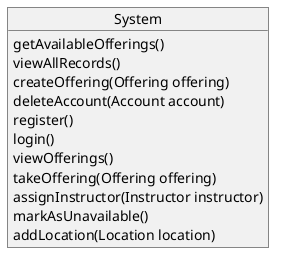 @startuml SystemOperations

object System {
    getAvailableOfferings()
    viewAllRecords()
    createOffering(Offering offering)
    deleteAccount(Account account)
    register()
    login()
    viewOfferings()
    takeOffering(Offering offering)
    assignInstructor(Instructor instructor)
    markAsUnavailable()
    addLocation(Location location)
    'makeBooking(Offering offering)
    'viewBookings()
    'cancelBooking(Booking booking)
    'handleBooking(Offering offering)
    'cancel()
}

@enduml
